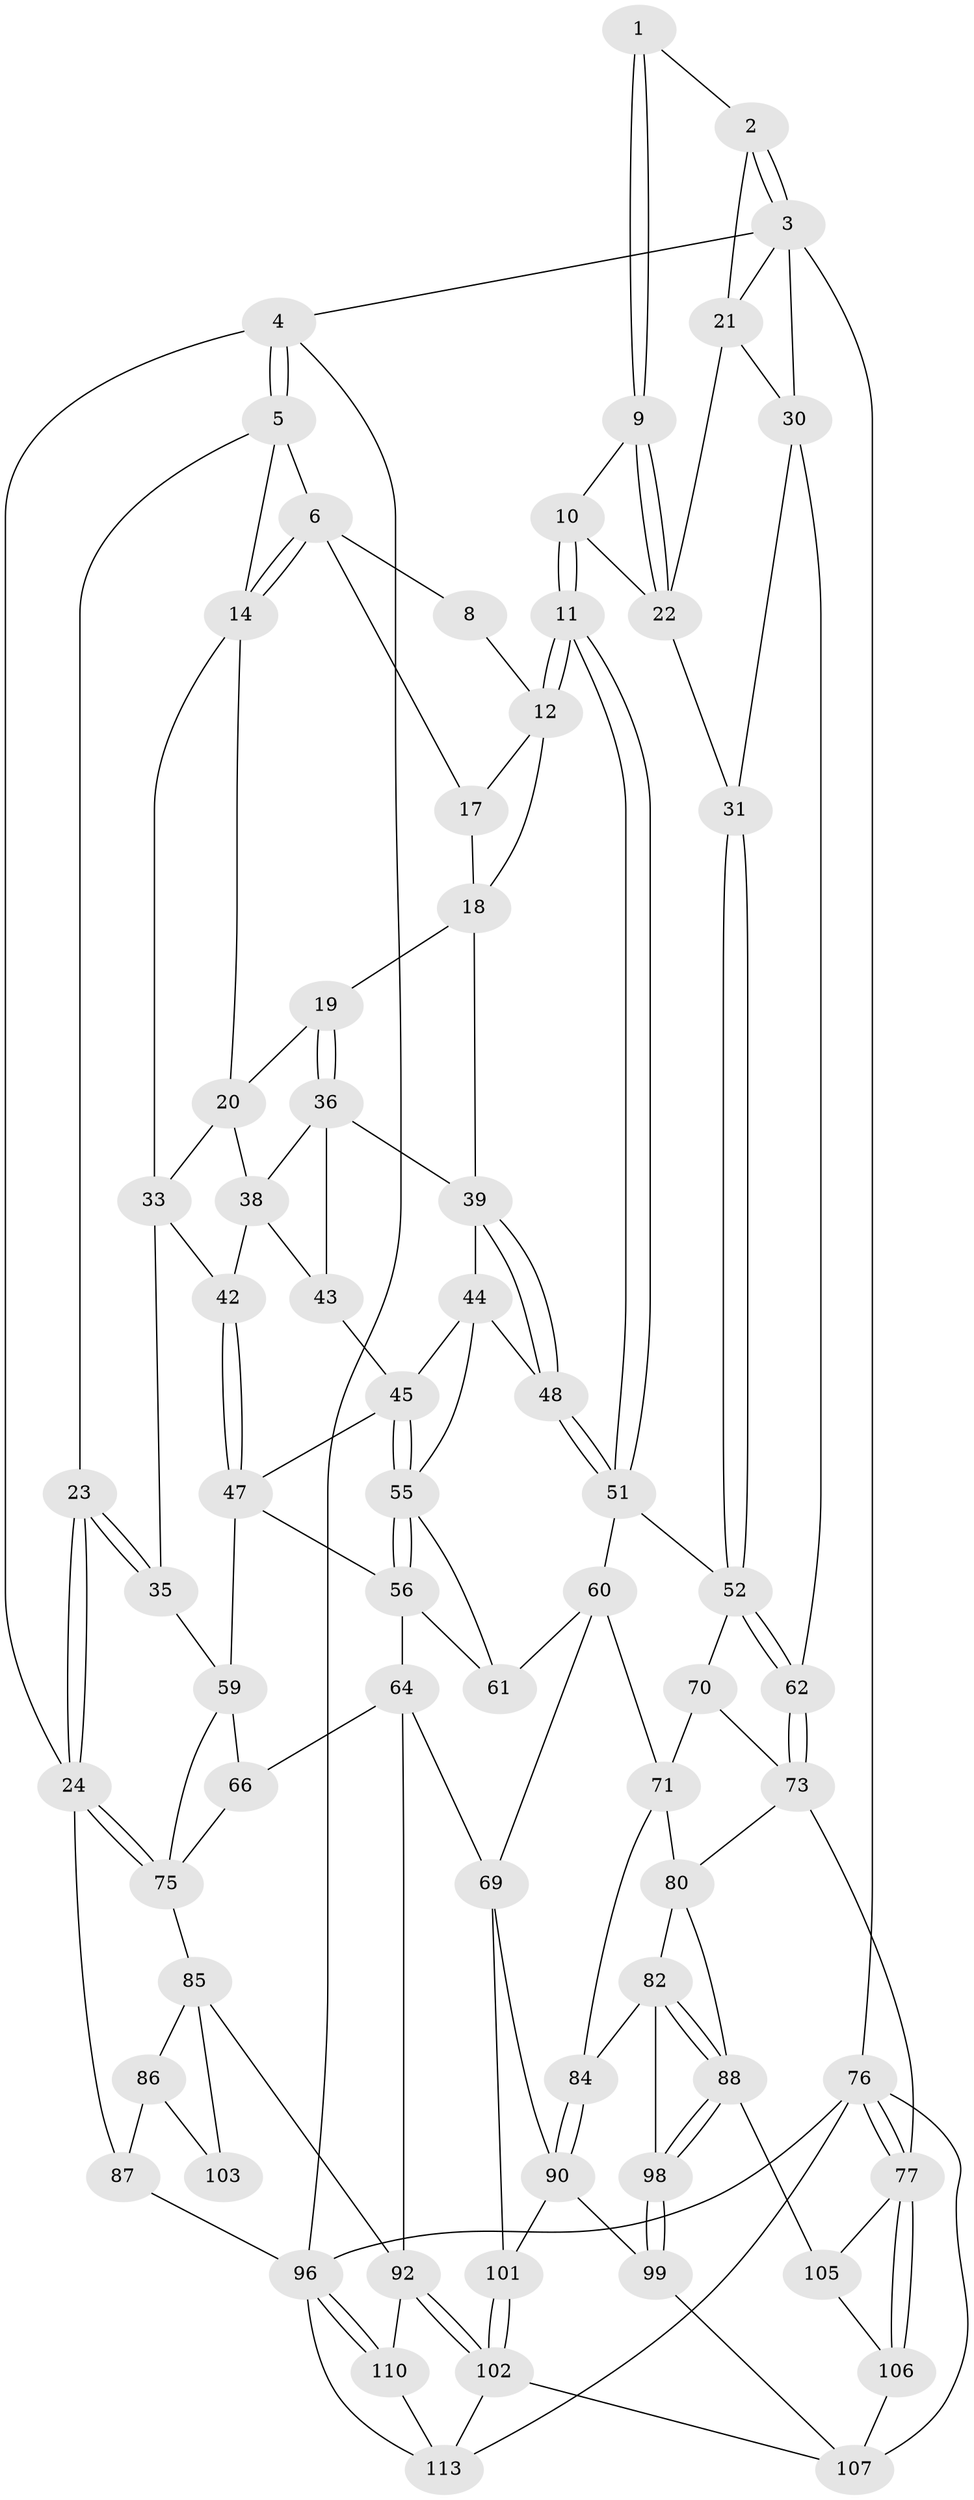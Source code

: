 // Generated by graph-tools (version 1.1) at 2025/24/03/03/25 07:24:37]
// undirected, 70 vertices, 155 edges
graph export_dot {
graph [start="1"]
  node [color=gray90,style=filled];
  1 [pos="+0.6661323157079249+0"];
  2 [pos="+1+0"];
  3 [pos="+1+0",super="+27"];
  4 [pos="+0+0"];
  5 [pos="+0+0",super="+16"];
  6 [pos="+0.4664095274460428+0",super="+7"];
  8 [pos="+0.6409889347764651+0"];
  9 [pos="+0.7569812088223451+0.017112410979192316"];
  10 [pos="+0.7388843631072388+0.08325834328128381"];
  11 [pos="+0.6534753838139907+0.28139367362400597"];
  12 [pos="+0.6364020290276682+0.27231972982165625",super="+13"];
  14 [pos="+0.3492683299708082+0.036425889526406005",super="+15"];
  17 [pos="+0.48794965039052113+0.08361841156543069"];
  18 [pos="+0.4814090960859264+0.11899694302283298",super="+26"];
  19 [pos="+0.4383259858498846+0.1738768266785"];
  20 [pos="+0.3602687654252947+0.16221872844937255",super="+32"];
  21 [pos="+0.8861400055889875+0.10009325590306971",super="+28"];
  22 [pos="+0.8830266671537471+0.10011931994290474",super="+29"];
  23 [pos="+0+0.3772466937277034"];
  24 [pos="+0+0.4057937256070595",super="+25"];
  30 [pos="+0.8985595872349152+0.2824197558211305",super="+50"];
  31 [pos="+0.8545749786183012+0.3004344229511644"];
  33 [pos="+0.23752303139236716+0.2372975904602816",super="+34"];
  35 [pos="+0+0.3713456453587062"];
  36 [pos="+0.4534959129345897+0.267394889995177",super="+37"];
  38 [pos="+0.33674083032095253+0.24024678180798356",super="+41"];
  39 [pos="+0.4774085684849723+0.2739203674366775",super="+40"];
  42 [pos="+0.26897868646203676+0.3347021695370053"];
  43 [pos="+0.38065921275826187+0.32295041865801466"];
  44 [pos="+0.44252563531455513+0.3578014457595248",super="+49"];
  45 [pos="+0.4306939230951072+0.36880336920944423",super="+46"];
  47 [pos="+0.31647615215561975+0.42961312125013634",super="+57"];
  48 [pos="+0.501920176442295+0.3829776789877641"];
  51 [pos="+0.6800470728339841+0.328330582764387",super="+54"];
  52 [pos="+0.822602428122027+0.3469452884014031",super="+53"];
  55 [pos="+0.41893460295268836+0.4453649319027182",super="+58"];
  56 [pos="+0.3820473570386885+0.47061694856039654",super="+63"];
  59 [pos="+0.258074575739316+0.491363118021101",super="+67"];
  60 [pos="+0.5626390828136955+0.4831192157346837",super="+68"];
  61 [pos="+0.540570488191548+0.47816198128755943"];
  62 [pos="+1+0.46797217259399143"];
  64 [pos="+0.41660236133379874+0.6324306603638131",super="+65"];
  66 [pos="+0.26937496405549377+0.6562851183201942"];
  69 [pos="+0.528108751279249+0.6384781500545998",super="+91"];
  70 [pos="+0.7697329946253314+0.45037257601417013"];
  71 [pos="+0.6508853118672274+0.6150248504514512",super="+72"];
  73 [pos="+1+0.5793524052490324",super="+74"];
  75 [pos="+0.06847081343937043+0.5330018864181202",super="+79"];
  76 [pos="+1+1",super="+112"];
  77 [pos="+1+1",super="+78"];
  80 [pos="+0.8589257612122826+0.6705712385109546",super="+81"];
  82 [pos="+0.6717967584904471+0.6529414322213158",super="+83"];
  84 [pos="+0.6342793471811328+0.7206867237912579"];
  85 [pos="+0.112053713701474+0.6782314922641569",super="+94"];
  86 [pos="+0.041417018452843526+0.6874681457387262",super="+104"];
  87 [pos="+0+0.5455181152696592",super="+95"];
  88 [pos="+0.8199416024253695+0.7108497825212088",super="+89"];
  90 [pos="+0.6192912284163506+0.7419564875356643",super="+100"];
  92 [pos="+0.3048934567417132+0.850948594366028",super="+93"];
  96 [pos="+0+1",super="+97"];
  98 [pos="+0.7367777054926619+0.7604851475906537"];
  99 [pos="+0.6969205751183071+0.8292634806842266"];
  101 [pos="+0.5198626046521196+0.8209697788001183"];
  102 [pos="+0.3811692219590149+0.9511277328644553",super="+109"];
  103 [pos="+0.12672819700427546+0.8356049974808432"];
  105 [pos="+0.875069805846146+0.7655062008061021"];
  106 [pos="+0.8577917533873511+0.8782658181001401"];
  107 [pos="+0.7653580549996083+0.9134484280507538",super="+108"];
  110 [pos="+0.10137222364461328+0.8585549943797159",super="+111"];
  113 [pos="+0.42788048687560637+1",super="+114"];
  1 -- 2;
  1 -- 9;
  1 -- 9;
  2 -- 3;
  2 -- 3;
  2 -- 21;
  3 -- 4;
  3 -- 76;
  3 -- 30;
  3 -- 21;
  4 -- 5;
  4 -- 5;
  4 -- 24;
  4 -- 96;
  5 -- 6;
  5 -- 23;
  5 -- 14;
  6 -- 14;
  6 -- 14;
  6 -- 8;
  6 -- 17;
  8 -- 12;
  9 -- 10;
  9 -- 22;
  9 -- 22;
  10 -- 11;
  10 -- 11;
  10 -- 22;
  11 -- 12;
  11 -- 12;
  11 -- 51;
  11 -- 51;
  12 -- 18;
  12 -- 17;
  14 -- 20;
  14 -- 33;
  17 -- 18;
  18 -- 19;
  18 -- 39;
  19 -- 20;
  19 -- 36;
  19 -- 36;
  20 -- 33;
  20 -- 38;
  21 -- 22;
  21 -- 30;
  22 -- 31;
  23 -- 24;
  23 -- 24;
  23 -- 35;
  23 -- 35;
  24 -- 75;
  24 -- 75;
  24 -- 87;
  30 -- 31;
  30 -- 62;
  31 -- 52;
  31 -- 52;
  33 -- 42;
  33 -- 35;
  35 -- 59;
  36 -- 43;
  36 -- 38;
  36 -- 39;
  38 -- 42;
  38 -- 43;
  39 -- 48;
  39 -- 48;
  39 -- 44;
  42 -- 47;
  42 -- 47;
  43 -- 45;
  44 -- 45;
  44 -- 48;
  44 -- 55;
  45 -- 55;
  45 -- 55;
  45 -- 47;
  47 -- 56;
  47 -- 59;
  48 -- 51;
  48 -- 51;
  51 -- 52;
  51 -- 60;
  52 -- 62;
  52 -- 62;
  52 -- 70;
  55 -- 56;
  55 -- 56;
  55 -- 61;
  56 -- 64;
  56 -- 61;
  59 -- 75;
  59 -- 66;
  60 -- 61;
  60 -- 69;
  60 -- 71;
  62 -- 73;
  62 -- 73;
  64 -- 69;
  64 -- 66;
  64 -- 92;
  66 -- 75;
  69 -- 90;
  69 -- 101;
  70 -- 71;
  70 -- 73;
  71 -- 80;
  71 -- 84;
  73 -- 77;
  73 -- 80;
  75 -- 85;
  76 -- 77;
  76 -- 77;
  76 -- 96;
  76 -- 113;
  76 -- 107;
  77 -- 106;
  77 -- 106;
  77 -- 105;
  80 -- 88;
  80 -- 82;
  82 -- 88;
  82 -- 88;
  82 -- 84;
  82 -- 98;
  84 -- 90;
  84 -- 90;
  85 -- 86;
  85 -- 92;
  85 -- 103;
  86 -- 87 [weight=2];
  86 -- 103;
  87 -- 96;
  88 -- 98;
  88 -- 98;
  88 -- 105;
  90 -- 99;
  90 -- 101;
  92 -- 102;
  92 -- 102;
  92 -- 110;
  96 -- 110;
  96 -- 110;
  96 -- 113;
  98 -- 99;
  98 -- 99;
  99 -- 107;
  101 -- 102;
  101 -- 102;
  102 -- 113;
  102 -- 107;
  105 -- 106;
  106 -- 107;
  110 -- 113;
}
